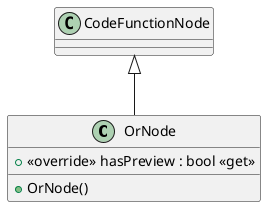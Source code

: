@startuml
class OrNode {
    + OrNode()
    + <<override>> hasPreview : bool <<get>>
}
CodeFunctionNode <|-- OrNode
@enduml
